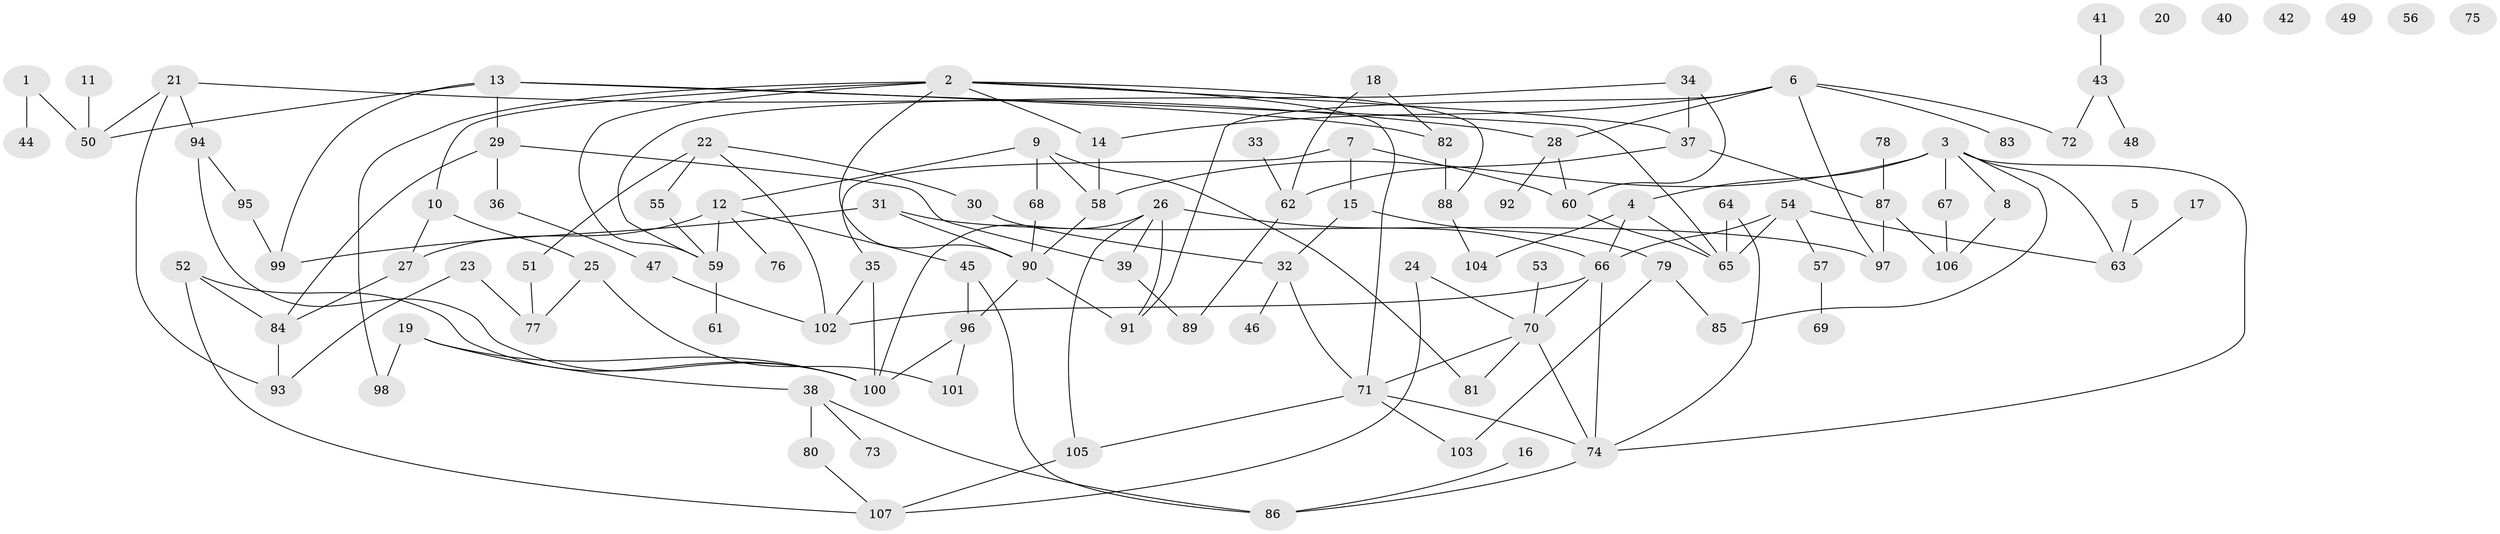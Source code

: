 // Generated by graph-tools (version 1.1) at 2025/13/03/09/25 04:13:02]
// undirected, 107 vertices, 153 edges
graph export_dot {
graph [start="1"]
  node [color=gray90,style=filled];
  1;
  2;
  3;
  4;
  5;
  6;
  7;
  8;
  9;
  10;
  11;
  12;
  13;
  14;
  15;
  16;
  17;
  18;
  19;
  20;
  21;
  22;
  23;
  24;
  25;
  26;
  27;
  28;
  29;
  30;
  31;
  32;
  33;
  34;
  35;
  36;
  37;
  38;
  39;
  40;
  41;
  42;
  43;
  44;
  45;
  46;
  47;
  48;
  49;
  50;
  51;
  52;
  53;
  54;
  55;
  56;
  57;
  58;
  59;
  60;
  61;
  62;
  63;
  64;
  65;
  66;
  67;
  68;
  69;
  70;
  71;
  72;
  73;
  74;
  75;
  76;
  77;
  78;
  79;
  80;
  81;
  82;
  83;
  84;
  85;
  86;
  87;
  88;
  89;
  90;
  91;
  92;
  93;
  94;
  95;
  96;
  97;
  98;
  99;
  100;
  101;
  102;
  103;
  104;
  105;
  106;
  107;
  1 -- 44;
  1 -- 50;
  2 -- 10;
  2 -- 14;
  2 -- 37;
  2 -- 59;
  2 -- 71;
  2 -- 88;
  2 -- 90;
  2 -- 98;
  3 -- 4;
  3 -- 8;
  3 -- 58;
  3 -- 63;
  3 -- 67;
  3 -- 74;
  3 -- 85;
  4 -- 65;
  4 -- 66;
  4 -- 104;
  5 -- 63;
  6 -- 14;
  6 -- 28;
  6 -- 72;
  6 -- 83;
  6 -- 91;
  6 -- 97;
  7 -- 15;
  7 -- 35;
  7 -- 60;
  8 -- 106;
  9 -- 12;
  9 -- 58;
  9 -- 68;
  9 -- 81;
  10 -- 25;
  10 -- 27;
  11 -- 50;
  12 -- 27;
  12 -- 45;
  12 -- 59;
  12 -- 76;
  13 -- 29;
  13 -- 50;
  13 -- 65;
  13 -- 82;
  13 -- 99;
  14 -- 58;
  15 -- 32;
  15 -- 79;
  16 -- 86;
  17 -- 63;
  18 -- 62;
  18 -- 82;
  19 -- 38;
  19 -- 98;
  19 -- 100;
  21 -- 28;
  21 -- 50;
  21 -- 93;
  21 -- 94;
  22 -- 30;
  22 -- 51;
  22 -- 55;
  22 -- 102;
  23 -- 77;
  23 -- 93;
  24 -- 70;
  24 -- 107;
  25 -- 77;
  25 -- 101;
  26 -- 39;
  26 -- 66;
  26 -- 91;
  26 -- 100;
  26 -- 105;
  27 -- 84;
  28 -- 60;
  28 -- 92;
  29 -- 36;
  29 -- 39;
  29 -- 84;
  30 -- 32;
  31 -- 90;
  31 -- 97;
  31 -- 99;
  32 -- 46;
  32 -- 71;
  33 -- 62;
  34 -- 37;
  34 -- 59;
  34 -- 60;
  35 -- 100;
  35 -- 102;
  36 -- 47;
  37 -- 62;
  37 -- 87;
  38 -- 73;
  38 -- 80;
  38 -- 86;
  39 -- 89;
  41 -- 43;
  43 -- 48;
  43 -- 72;
  45 -- 86;
  45 -- 96;
  47 -- 102;
  51 -- 77;
  52 -- 84;
  52 -- 100;
  52 -- 107;
  53 -- 70;
  54 -- 57;
  54 -- 63;
  54 -- 65;
  54 -- 66;
  55 -- 59;
  57 -- 69;
  58 -- 90;
  59 -- 61;
  60 -- 65;
  62 -- 89;
  64 -- 65;
  64 -- 74;
  66 -- 70;
  66 -- 74;
  66 -- 102;
  67 -- 106;
  68 -- 90;
  70 -- 71;
  70 -- 74;
  70 -- 81;
  71 -- 74;
  71 -- 103;
  71 -- 105;
  74 -- 86;
  78 -- 87;
  79 -- 85;
  79 -- 103;
  80 -- 107;
  82 -- 88;
  84 -- 93;
  87 -- 97;
  87 -- 106;
  88 -- 104;
  90 -- 91;
  90 -- 96;
  94 -- 95;
  94 -- 100;
  95 -- 99;
  96 -- 100;
  96 -- 101;
  105 -- 107;
}

